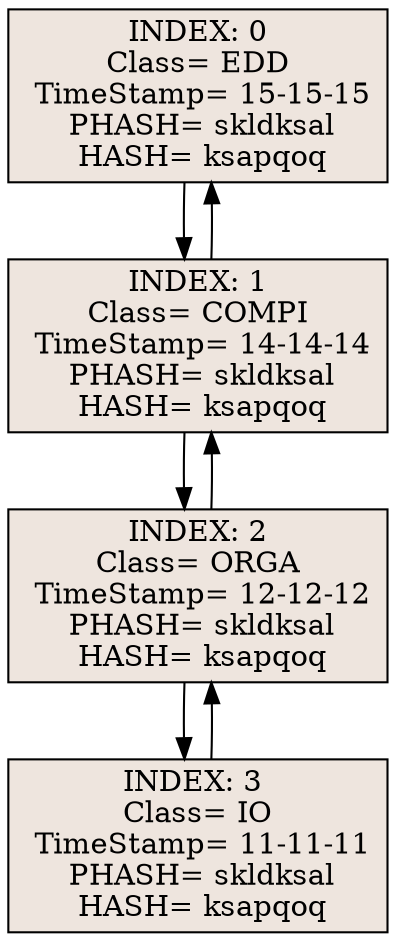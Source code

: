 digraph G { 
1966303[shape=record, style=filled, fillcolor=seashell2,label="INDEX: 0&#92;n Class= EDD &#92;n TimeStamp= 15-15-15&#92;n PHASH= skldksal&#92;n HASH= ksapqoq"];
1966303->1966309
1966309->1966303
1966309[shape=record, style=filled, fillcolor=seashell2,label="INDEX: 1&#92;n Class= COMPI &#92;n TimeStamp= 14-14-14&#92;n PHASH= skldksal&#92;n HASH= ksapqoq"];
1966309->2000619
2000619->1966309
2000619[shape=record, style=filled, fillcolor=seashell2,label="INDEX: 2&#92;n Class= ORGA &#92;n TimeStamp= 12-12-12&#92;n PHASH= skldksal&#92;n HASH= ksapqoq"];
2000619->2000623
2000623->2000619
2000623[shape=record, style=filled, fillcolor=seashell2,label="INDEX: 3 &#92;n Class= IO &#92;n TimeStamp= 11-11-11&#92;n PHASH= skldksal&#92;n HASH= ksapqoq"];
}
